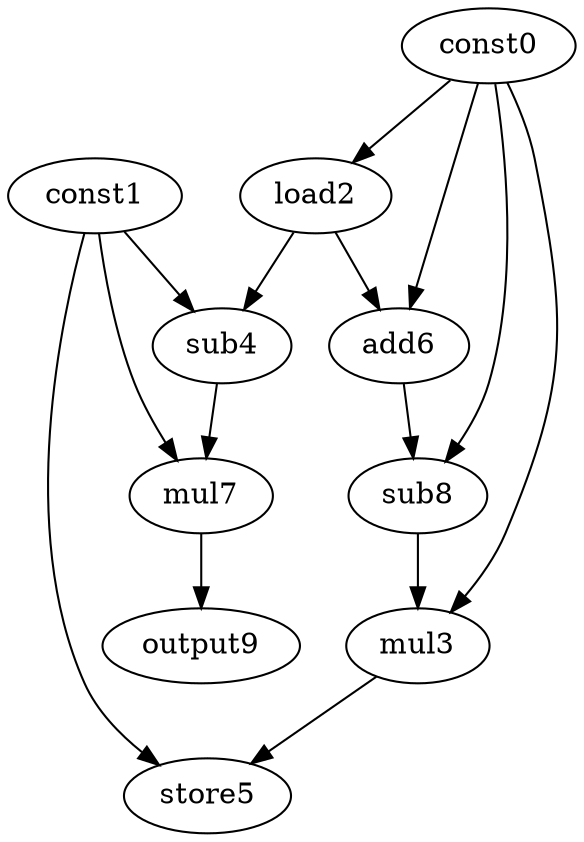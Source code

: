 digraph G { 
const0[opcode=const]; 
const1[opcode=const]; 
load2[opcode=load]; 
mul3[opcode=mul]; 
sub4[opcode=sub]; 
store5[opcode=store]; 
add6[opcode=add]; 
mul7[opcode=mul]; 
sub8[opcode=sub]; 
output9[opcode=output]; 
const0->load2[operand=0];
const1->sub4[operand=0];
load2->sub4[operand=1];
const0->add6[operand=0];
load2->add6[operand=1];
const1->mul7[operand=0];
sub4->mul7[operand=1];
const0->sub8[operand=0];
add6->sub8[operand=1];
sub8->mul3[operand=0];
const0->mul3[operand=1];
mul7->output9[operand=0];
const1->store5[operand=0];
mul3->store5[operand=1];
}
